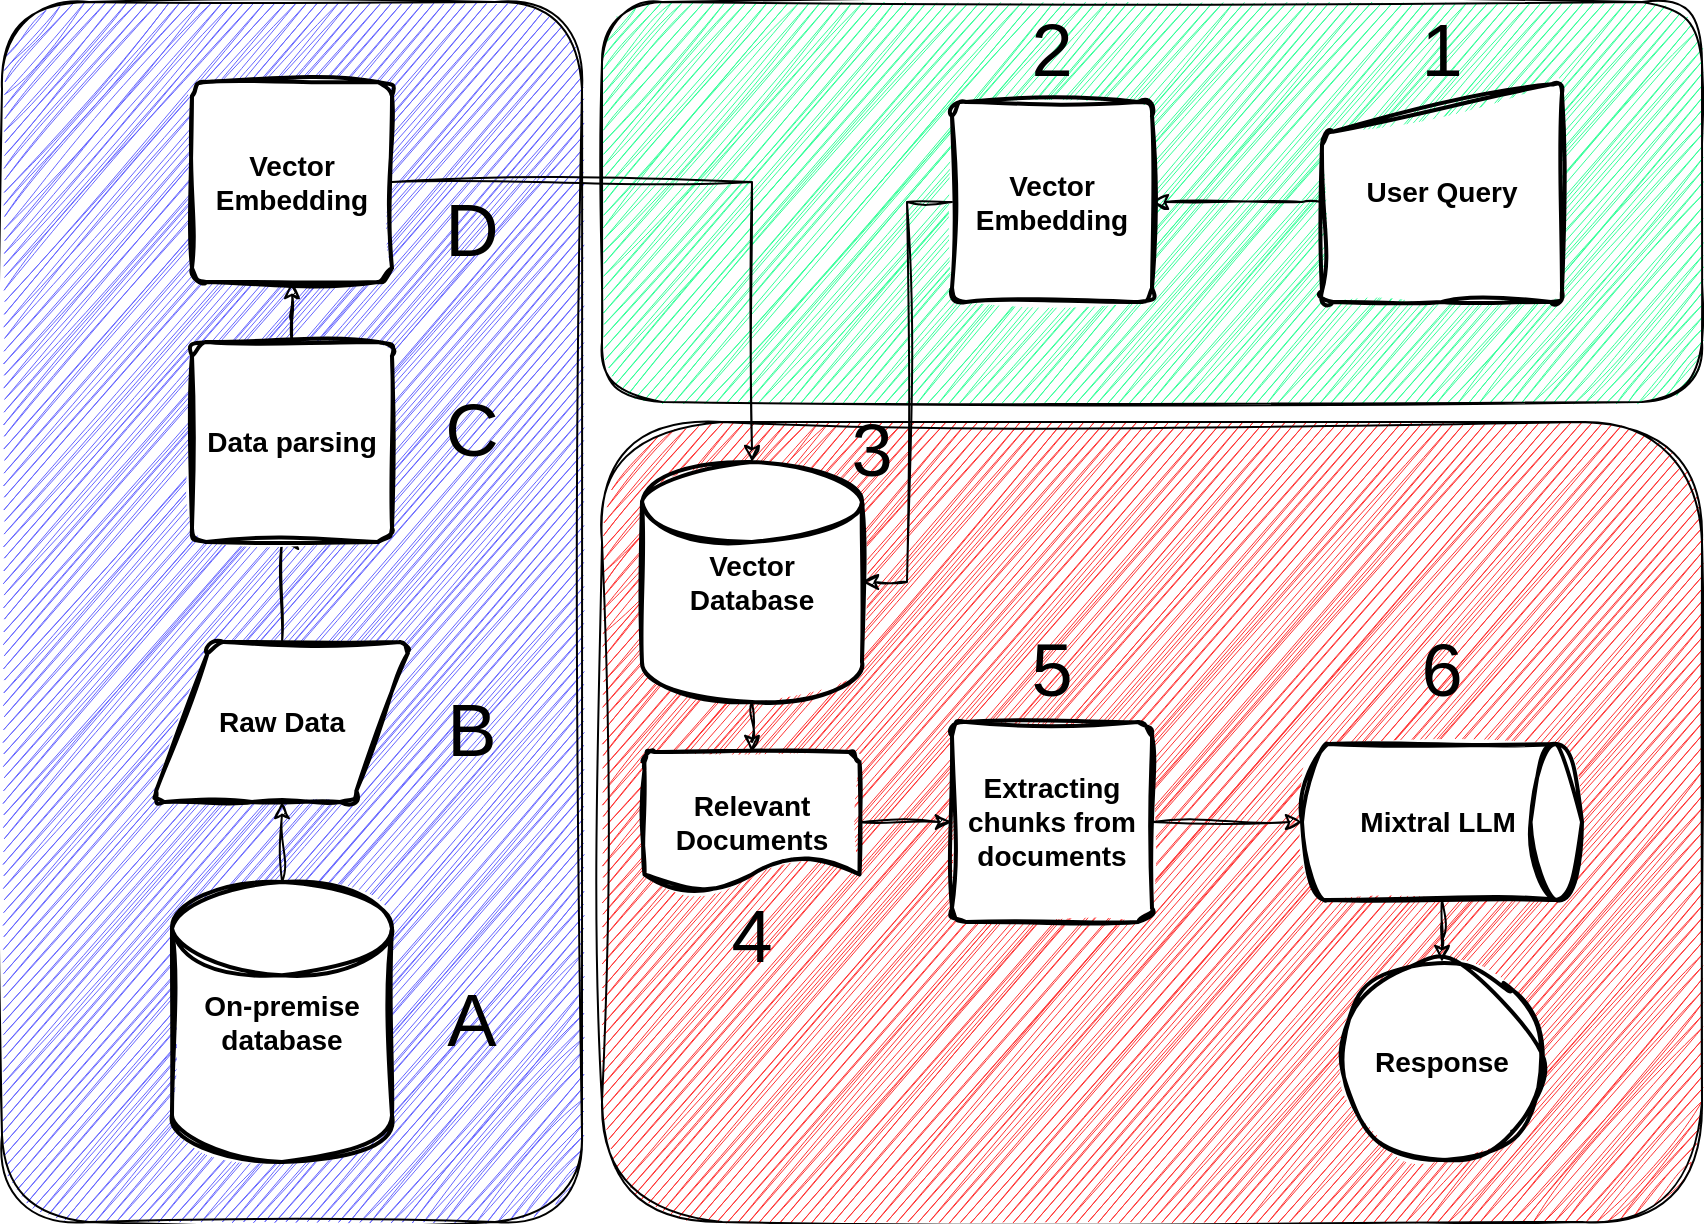 <mxfile version="24.0.0" type="github">
  <diagram id="6a731a19-8d31-9384-78a2-239565b7b9f0" name="Page-1">
    <mxGraphModel dx="1179" dy="1456" grid="1" gridSize="10" guides="1" tooltips="1" connect="1" arrows="1" fold="1" page="1" pageScale="1" pageWidth="1169" pageHeight="827" background="none" math="0" shadow="0">
      <root>
        <mxCell id="0" />
        <mxCell id="1" parent="0" />
        <mxCell id="prN5AoHpcJqm6o3XmknS-88" value="" style="rounded=1;whiteSpace=wrap;html=1;fillColor=#33FF99;sketch=1;curveFitting=1;jiggle=2;" vertex="1" parent="1">
          <mxGeometry x="310" y="-40" width="550" height="200" as="geometry" />
        </mxCell>
        <mxCell id="prN5AoHpcJqm6o3XmknS-84" value="" style="rounded=1;whiteSpace=wrap;html=1;fillColor=#FF3333;sketch=1;curveFitting=1;jiggle=2;fontStyle=1" vertex="1" parent="1">
          <mxGeometry x="310" y="170" width="550" height="400" as="geometry" />
        </mxCell>
        <mxCell id="prN5AoHpcJqm6o3XmknS-69" value="" style="rounded=1;whiteSpace=wrap;html=1;fillColor=#6666FF;sketch=1;curveFitting=1;jiggle=2;" vertex="1" parent="1">
          <mxGeometry x="10" y="-40" width="290" height="610" as="geometry" />
        </mxCell>
        <mxCell id="prN5AoHpcJqm6o3XmknS-63" style="edgeStyle=orthogonalEdgeStyle;rounded=0;orthogonalLoop=1;jettySize=auto;html=1;sketch=1;curveFitting=1;jiggle=2;fontStyle=1" edge="1" parent="1" source="prN5AoHpcJqm6o3XmknS-56">
          <mxGeometry relative="1" as="geometry">
            <mxPoint x="150" y="230" as="targetPoint" />
            <Array as="points">
              <mxPoint x="150" y="230" />
              <mxPoint x="151" y="230" />
            </Array>
          </mxGeometry>
        </mxCell>
        <mxCell id="prN5AoHpcJqm6o3XmknS-56" value="&lt;font style=&quot;font-size: 14px;&quot;&gt;Raw Data&lt;/font&gt;" style="shape=parallelogram;html=1;strokeWidth=2;perimeter=parallelogramPerimeter;whiteSpace=wrap;rounded=1;arcSize=12;size=0.23;fontStyle=1;sketch=1;curveFitting=1;jiggle=2;" vertex="1" parent="1">
          <mxGeometry x="85" y="280" width="130" height="80" as="geometry" />
        </mxCell>
        <mxCell id="prN5AoHpcJqm6o3XmknS-58" style="edgeStyle=orthogonalEdgeStyle;rounded=0;orthogonalLoop=1;jettySize=auto;html=1;entryX=0.5;entryY=1;entryDx=0;entryDy=0;sketch=1;curveFitting=1;jiggle=2;fontStyle=1" edge="1" parent="1" source="prN5AoHpcJqm6o3XmknS-57" target="prN5AoHpcJqm6o3XmknS-56">
          <mxGeometry relative="1" as="geometry" />
        </mxCell>
        <mxCell id="prN5AoHpcJqm6o3XmknS-57" value="&lt;font style=&quot;font-size: 14px;&quot;&gt;On-premise database&lt;/font&gt;" style="strokeWidth=2;html=1;shape=mxgraph.flowchart.database;whiteSpace=wrap;fontStyle=1;sketch=1;curveFitting=1;jiggle=2;" vertex="1" parent="1">
          <mxGeometry x="95" y="400" width="110" height="140" as="geometry" />
        </mxCell>
        <mxCell id="prN5AoHpcJqm6o3XmknS-64" style="edgeStyle=orthogonalEdgeStyle;rounded=0;orthogonalLoop=1;jettySize=auto;html=1;sketch=1;curveFitting=1;jiggle=2;fontStyle=1" edge="1" parent="1" source="prN5AoHpcJqm6o3XmknS-60" target="prN5AoHpcJqm6o3XmknS-65">
          <mxGeometry relative="1" as="geometry">
            <mxPoint x="155" y="100" as="targetPoint" />
          </mxGeometry>
        </mxCell>
        <mxCell id="prN5AoHpcJqm6o3XmknS-60" value="&lt;font style=&quot;font-size: 14px;&quot;&gt;Data parsing&lt;/font&gt;" style="rounded=1;whiteSpace=wrap;html=1;absoluteArcSize=1;arcSize=14;strokeWidth=2;fontStyle=1;sketch=1;curveFitting=1;jiggle=2;" vertex="1" parent="1">
          <mxGeometry x="105" y="130" width="100" height="100" as="geometry" />
        </mxCell>
        <mxCell id="prN5AoHpcJqm6o3XmknS-66" style="edgeStyle=orthogonalEdgeStyle;rounded=0;orthogonalLoop=1;jettySize=auto;html=1;entryX=0.5;entryY=0;entryDx=0;entryDy=0;entryPerimeter=0;sketch=1;curveFitting=1;jiggle=2;fontStyle=1" edge="1" parent="1" source="prN5AoHpcJqm6o3XmknS-65" target="prN5AoHpcJqm6o3XmknS-67">
          <mxGeometry relative="1" as="geometry">
            <mxPoint x="320.0" y="50" as="targetPoint" />
          </mxGeometry>
        </mxCell>
        <mxCell id="prN5AoHpcJqm6o3XmknS-65" value="&lt;b&gt;&lt;font style=&quot;font-size: 14px;&quot;&gt;Vector Embedding&lt;/font&gt;&lt;/b&gt;" style="rounded=1;whiteSpace=wrap;html=1;absoluteArcSize=1;arcSize=14;strokeWidth=2;sketch=1;curveFitting=1;jiggle=2;" vertex="1" parent="1">
          <mxGeometry x="105" width="100" height="100" as="geometry" />
        </mxCell>
        <mxCell id="prN5AoHpcJqm6o3XmknS-75" style="edgeStyle=orthogonalEdgeStyle;rounded=0;orthogonalLoop=1;jettySize=auto;html=1;sketch=1;curveFitting=1;jiggle=2;fontStyle=1" edge="1" parent="1" source="prN5AoHpcJqm6o3XmknS-67" target="prN5AoHpcJqm6o3XmknS-76">
          <mxGeometry relative="1" as="geometry">
            <mxPoint x="385.0" y="420" as="targetPoint" />
          </mxGeometry>
        </mxCell>
        <mxCell id="prN5AoHpcJqm6o3XmknS-67" value="&lt;span&gt;&lt;font style=&quot;font-size: 14px;&quot;&gt;Vector Database&lt;/font&gt;&lt;/span&gt;" style="strokeWidth=2;html=1;shape=mxgraph.flowchart.database;whiteSpace=wrap;sketch=1;curveFitting=1;jiggle=2;fontStyle=1" vertex="1" parent="1">
          <mxGeometry x="330" y="190" width="110" height="120" as="geometry" />
        </mxCell>
        <mxCell id="prN5AoHpcJqm6o3XmknS-71" style="edgeStyle=orthogonalEdgeStyle;rounded=0;orthogonalLoop=1;jettySize=auto;html=1;sketch=1;curveFitting=1;jiggle=2;fontStyle=1;entryX=1;entryY=0.5;entryDx=0;entryDy=0;" edge="1" parent="1" source="prN5AoHpcJqm6o3XmknS-70" target="prN5AoHpcJqm6o3XmknS-72">
          <mxGeometry relative="1" as="geometry">
            <mxPoint x="610" y="55" as="targetPoint" />
            <Array as="points">
              <mxPoint x="660" y="60" />
              <mxPoint x="660" y="60" />
            </Array>
          </mxGeometry>
        </mxCell>
        <mxCell id="prN5AoHpcJqm6o3XmknS-70" value="&lt;b&gt;&lt;font style=&quot;font-size: 14px;&quot;&gt;User Query&lt;/font&gt;&lt;/b&gt;" style="html=1;strokeWidth=2;shape=manualInput;whiteSpace=wrap;rounded=1;size=26;arcSize=11;shadow=0;textShadow=0;sketch=1;curveFitting=1;jiggle=2;" vertex="1" parent="1">
          <mxGeometry x="670" width="120" height="110" as="geometry" />
        </mxCell>
        <mxCell id="prN5AoHpcJqm6o3XmknS-72" value="&lt;b&gt;&lt;font style=&quot;font-size: 14px;&quot;&gt;Vector Embedding&lt;/font&gt;&lt;/b&gt;" style="rounded=1;whiteSpace=wrap;html=1;absoluteArcSize=1;arcSize=14;strokeWidth=2;sketch=1;curveFitting=1;jiggle=2;" vertex="1" parent="1">
          <mxGeometry x="485" y="10" width="100" height="100" as="geometry" />
        </mxCell>
        <mxCell id="prN5AoHpcJqm6o3XmknS-74" style="edgeStyle=orthogonalEdgeStyle;rounded=0;orthogonalLoop=1;jettySize=auto;html=1;entryX=1;entryY=0.5;entryDx=0;entryDy=0;entryPerimeter=0;sketch=1;curveFitting=1;jiggle=2;flowAnimation=1;fontStyle=1" edge="1" parent="1" source="prN5AoHpcJqm6o3XmknS-72" target="prN5AoHpcJqm6o3XmknS-67">
          <mxGeometry relative="1" as="geometry" />
        </mxCell>
        <mxCell id="prN5AoHpcJqm6o3XmknS-85" style="edgeStyle=orthogonalEdgeStyle;rounded=0;orthogonalLoop=1;jettySize=auto;html=1;entryX=0;entryY=0.5;entryDx=0;entryDy=0;sketch=1;curveFitting=1;jiggle=2;fontStyle=1" edge="1" parent="1" source="prN5AoHpcJqm6o3XmknS-76" target="prN5AoHpcJqm6o3XmknS-79">
          <mxGeometry relative="1" as="geometry" />
        </mxCell>
        <mxCell id="prN5AoHpcJqm6o3XmknS-76" value="&lt;font style=&quot;font-size: 14px;&quot;&gt;Relevant Documents&lt;/font&gt;" style="strokeWidth=2;html=1;shape=mxgraph.flowchart.document2;whiteSpace=wrap;size=0.25;fontStyle=1;sketch=1;curveFitting=1;jiggle=2;" vertex="1" parent="1">
          <mxGeometry x="331.25" y="335" width="107.5" height="70" as="geometry" />
        </mxCell>
        <mxCell id="prN5AoHpcJqm6o3XmknS-79" value="&lt;font style=&quot;font-size: 14px;&quot;&gt;Extracting chunks from documents&lt;/font&gt;" style="rounded=1;whiteSpace=wrap;html=1;absoluteArcSize=1;arcSize=14;strokeWidth=2;fontStyle=1;sketch=1;curveFitting=1;jiggle=2;" vertex="1" parent="1">
          <mxGeometry x="485" y="320" width="100" height="100" as="geometry" />
        </mxCell>
        <mxCell id="prN5AoHpcJqm6o3XmknS-81" value="&lt;font style=&quot;font-size: 14px;&quot;&gt;Mixtral LLM&amp;nbsp;&lt;/font&gt;" style="strokeWidth=2;html=1;shape=mxgraph.flowchart.direct_data;whiteSpace=wrap;fontStyle=1;sketch=1;curveFitting=1;jiggle=2;" vertex="1" parent="1">
          <mxGeometry x="660" y="331" width="140" height="78" as="geometry" />
        </mxCell>
        <mxCell id="prN5AoHpcJqm6o3XmknS-83" value="&lt;font style=&quot;font-size: 14px;&quot;&gt;Response&lt;/font&gt;" style="strokeWidth=2;html=1;shape=mxgraph.flowchart.start_2;whiteSpace=wrap;sketch=1;curveFitting=1;jiggle=2;fontStyle=1" vertex="1" parent="1">
          <mxGeometry x="680" y="440" width="100" height="100" as="geometry" />
        </mxCell>
        <mxCell id="prN5AoHpcJqm6o3XmknS-86" style="edgeStyle=orthogonalEdgeStyle;rounded=0;orthogonalLoop=1;jettySize=auto;html=1;entryX=0;entryY=0.5;entryDx=0;entryDy=0;entryPerimeter=0;sketch=1;curveFitting=1;jiggle=2;fontStyle=1" edge="1" parent="1" source="prN5AoHpcJqm6o3XmknS-79" target="prN5AoHpcJqm6o3XmknS-81">
          <mxGeometry relative="1" as="geometry" />
        </mxCell>
        <mxCell id="prN5AoHpcJqm6o3XmknS-87" style="edgeStyle=orthogonalEdgeStyle;rounded=0;orthogonalLoop=1;jettySize=auto;html=1;entryX=0.5;entryY=0;entryDx=0;entryDy=0;entryPerimeter=0;sketch=1;curveFitting=1;jiggle=2;fontStyle=1" edge="1" parent="1" source="prN5AoHpcJqm6o3XmknS-81" target="prN5AoHpcJqm6o3XmknS-83">
          <mxGeometry relative="1" as="geometry" />
        </mxCell>
        <mxCell id="prN5AoHpcJqm6o3XmknS-96" value="&lt;font style=&quot;font-size: 37px;&quot;&gt;A&lt;/font&gt;" style="text;html=1;align=center;verticalAlign=middle;whiteSpace=wrap;rounded=0;" vertex="1" parent="1">
          <mxGeometry x="215" y="455" width="60" height="30" as="geometry" />
        </mxCell>
        <mxCell id="prN5AoHpcJqm6o3XmknS-97" value="&lt;span style=&quot;font-size: 37px;&quot;&gt;B&lt;/span&gt;" style="text;html=1;align=center;verticalAlign=middle;whiteSpace=wrap;rounded=0;" vertex="1" parent="1">
          <mxGeometry x="215" y="310" width="60" height="30" as="geometry" />
        </mxCell>
        <mxCell id="prN5AoHpcJqm6o3XmknS-98" value="&lt;font style=&quot;font-size: 37px;&quot;&gt;C&lt;/font&gt;" style="text;html=1;align=center;verticalAlign=middle;whiteSpace=wrap;rounded=0;" vertex="1" parent="1">
          <mxGeometry x="215" y="160" width="60" height="30" as="geometry" />
        </mxCell>
        <mxCell id="prN5AoHpcJqm6o3XmknS-99" value="&lt;font style=&quot;font-size: 37px;&quot;&gt;D&lt;/font&gt;" style="text;html=1;align=center;verticalAlign=middle;whiteSpace=wrap;rounded=0;" vertex="1" parent="1">
          <mxGeometry x="215" y="60" width="60" height="30" as="geometry" />
        </mxCell>
        <mxCell id="prN5AoHpcJqm6o3XmknS-100" value="&lt;font style=&quot;font-size: 37px;&quot;&gt;1&lt;/font&gt;" style="text;html=1;align=center;verticalAlign=middle;whiteSpace=wrap;rounded=0;" vertex="1" parent="1">
          <mxGeometry x="700" y="-30" width="60" height="30" as="geometry" />
        </mxCell>
        <mxCell id="prN5AoHpcJqm6o3XmknS-101" value="&lt;font style=&quot;font-size: 37px;&quot;&gt;2&lt;/font&gt;" style="text;html=1;align=center;verticalAlign=middle;whiteSpace=wrap;rounded=0;" vertex="1" parent="1">
          <mxGeometry x="505" y="-30" width="60" height="30" as="geometry" />
        </mxCell>
        <mxCell id="prN5AoHpcJqm6o3XmknS-102" value="&lt;font style=&quot;font-size: 37px;&quot;&gt;3&lt;/font&gt;" style="text;html=1;align=center;verticalAlign=middle;whiteSpace=wrap;rounded=0;" vertex="1" parent="1">
          <mxGeometry x="415" y="170" width="60" height="30" as="geometry" />
        </mxCell>
        <mxCell id="prN5AoHpcJqm6o3XmknS-103" value="&lt;font style=&quot;font-size: 37px;&quot;&gt;4&lt;/font&gt;" style="text;html=1;align=center;verticalAlign=middle;whiteSpace=wrap;rounded=0;" vertex="1" parent="1">
          <mxGeometry x="355" y="413" width="60" height="30" as="geometry" />
        </mxCell>
        <mxCell id="prN5AoHpcJqm6o3XmknS-104" value="&lt;font style=&quot;font-size: 37px;&quot;&gt;5&lt;/font&gt;" style="text;html=1;align=center;verticalAlign=middle;whiteSpace=wrap;rounded=0;" vertex="1" parent="1">
          <mxGeometry x="505" y="280" width="60" height="30" as="geometry" />
        </mxCell>
        <mxCell id="prN5AoHpcJqm6o3XmknS-105" value="&lt;font style=&quot;font-size: 37px;&quot;&gt;6&lt;/font&gt;" style="text;html=1;align=center;verticalAlign=middle;whiteSpace=wrap;rounded=0;" vertex="1" parent="1">
          <mxGeometry x="700" y="280" width="60" height="30" as="geometry" />
        </mxCell>
      </root>
    </mxGraphModel>
  </diagram>
</mxfile>
